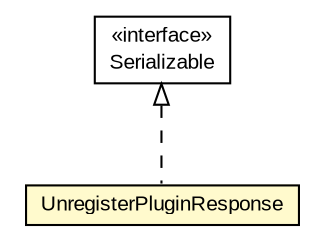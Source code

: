 #!/usr/local/bin/dot
#
# Class diagram 
# Generated by UMLGraph version R5_6-24-gf6e263 (http://www.umlgraph.org/)
#

digraph G {
	edge [fontname="arial",fontsize=10,labelfontname="arial",labelfontsize=10];
	node [fontname="arial",fontsize=10,shape=plaintext];
	nodesep=0.25;
	ranksep=0.5;
	// org.miloss.fgsms.services.interfaces.policyconfiguration.UnregisterPluginResponse
	c1263137 [label=<<table title="org.miloss.fgsms.services.interfaces.policyconfiguration.UnregisterPluginResponse" border="0" cellborder="1" cellspacing="0" cellpadding="2" port="p" bgcolor="lemonChiffon" href="./UnregisterPluginResponse.html">
		<tr><td><table border="0" cellspacing="0" cellpadding="1">
<tr><td align="center" balign="center"> UnregisterPluginResponse </td></tr>
		</table></td></tr>
		</table>>, URL="./UnregisterPluginResponse.html", fontname="arial", fontcolor="black", fontsize=10.0];
	//org.miloss.fgsms.services.interfaces.policyconfiguration.UnregisterPluginResponse implements java.io.Serializable
	c1263880:p -> c1263137:p [dir=back,arrowtail=empty,style=dashed];
	// java.io.Serializable
	c1263880 [label=<<table title="java.io.Serializable" border="0" cellborder="1" cellspacing="0" cellpadding="2" port="p" href="http://java.sun.com/j2se/1.4.2/docs/api/java/io/Serializable.html">
		<tr><td><table border="0" cellspacing="0" cellpadding="1">
<tr><td align="center" balign="center"> &#171;interface&#187; </td></tr>
<tr><td align="center" balign="center"> Serializable </td></tr>
		</table></td></tr>
		</table>>, URL="http://java.sun.com/j2se/1.4.2/docs/api/java/io/Serializable.html", fontname="arial", fontcolor="black", fontsize=10.0];
}

